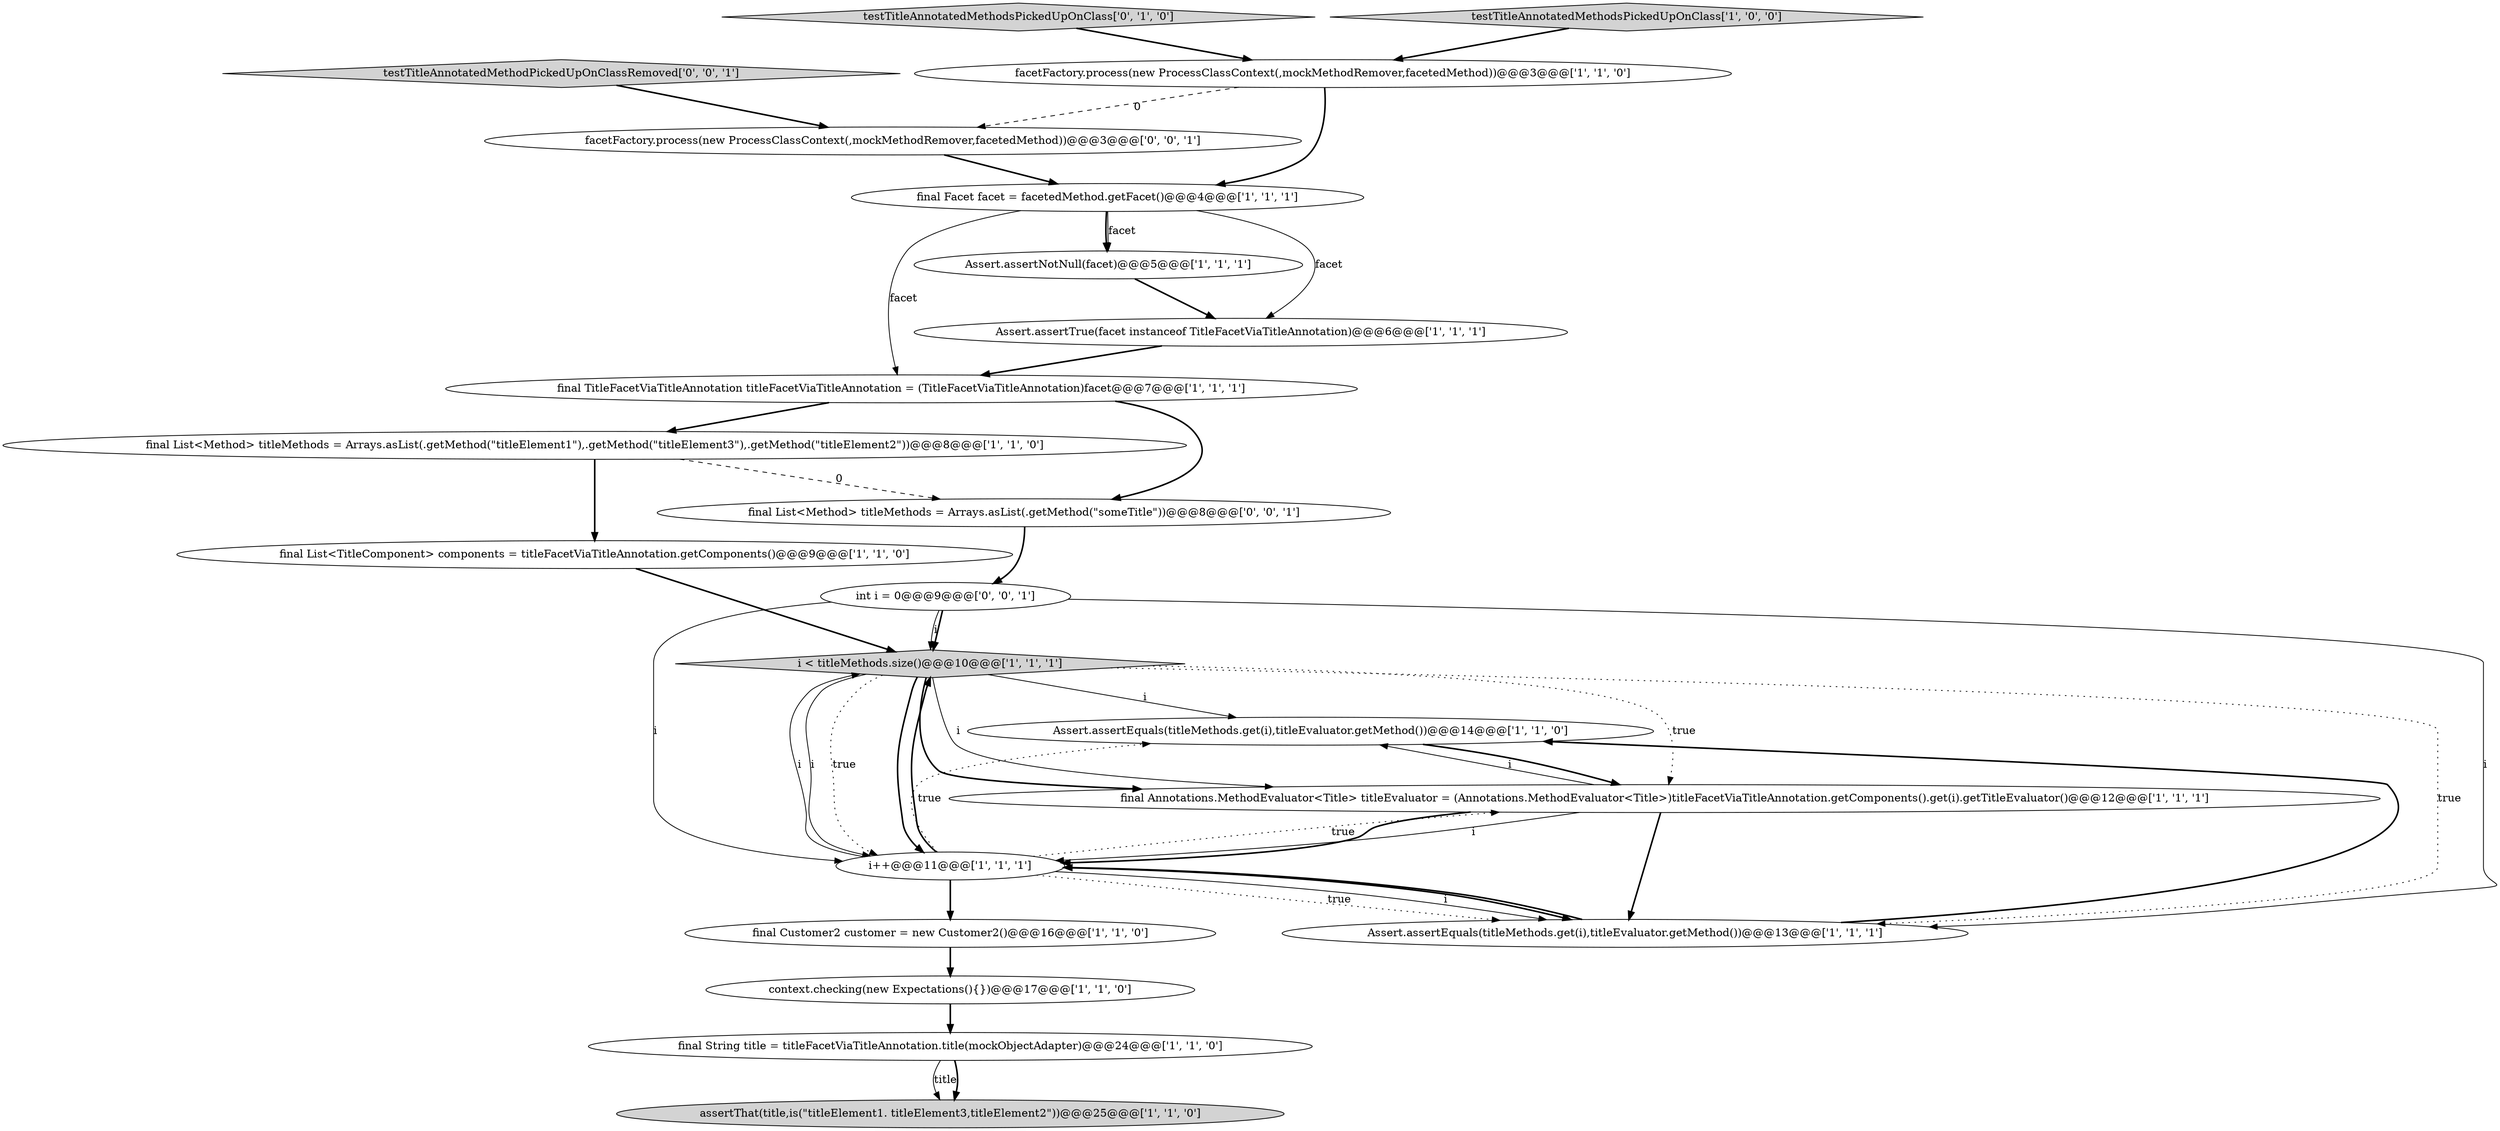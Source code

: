 digraph {
4 [style = filled, label = "i < titleMethods.size()@@@10@@@['1', '1', '1']", fillcolor = lightgray, shape = diamond image = "AAA0AAABBB1BBB"];
18 [style = filled, label = "final List<Method> titleMethods = Arrays.asList(.getMethod(\"someTitle\"))@@@8@@@['0', '0', '1']", fillcolor = white, shape = ellipse image = "AAA0AAABBB3BBB"];
13 [style = filled, label = "final String title = titleFacetViaTitleAnnotation.title(mockObjectAdapter)@@@24@@@['1', '1', '0']", fillcolor = white, shape = ellipse image = "AAA0AAABBB1BBB"];
1 [style = filled, label = "context.checking(new Expectations(){})@@@17@@@['1', '1', '0']", fillcolor = white, shape = ellipse image = "AAA0AAABBB1BBB"];
3 [style = filled, label = "final Facet facet = facetedMethod.getFacet()@@@4@@@['1', '1', '1']", fillcolor = white, shape = ellipse image = "AAA0AAABBB1BBB"];
6 [style = filled, label = "final TitleFacetViaTitleAnnotation titleFacetViaTitleAnnotation = (TitleFacetViaTitleAnnotation)facet@@@7@@@['1', '1', '1']", fillcolor = white, shape = ellipse image = "AAA0AAABBB1BBB"];
10 [style = filled, label = "final List<Method> titleMethods = Arrays.asList(.getMethod(\"titleElement1\"),.getMethod(\"titleElement3\"),.getMethod(\"titleElement2\"))@@@8@@@['1', '1', '0']", fillcolor = white, shape = ellipse image = "AAA0AAABBB1BBB"];
20 [style = filled, label = "facetFactory.process(new ProcessClassContext(,mockMethodRemover,facetedMethod))@@@3@@@['0', '0', '1']", fillcolor = white, shape = ellipse image = "AAA0AAABBB3BBB"];
12 [style = filled, label = "Assert.assertNotNull(facet)@@@5@@@['1', '1', '1']", fillcolor = white, shape = ellipse image = "AAA0AAABBB1BBB"];
5 [style = filled, label = "Assert.assertEquals(titleMethods.get(i),titleEvaluator.getMethod())@@@14@@@['1', '1', '0']", fillcolor = white, shape = ellipse image = "AAA0AAABBB1BBB"];
2 [style = filled, label = "facetFactory.process(new ProcessClassContext(,mockMethodRemover,facetedMethod))@@@3@@@['1', '1', '0']", fillcolor = white, shape = ellipse image = "AAA0AAABBB1BBB"];
16 [style = filled, label = "assertThat(title,is(\"titleElement1. titleElement3,titleElement2\"))@@@25@@@['1', '1', '0']", fillcolor = lightgray, shape = ellipse image = "AAA0AAABBB1BBB"];
17 [style = filled, label = "testTitleAnnotatedMethodsPickedUpOnClass['0', '1', '0']", fillcolor = lightgray, shape = diamond image = "AAA0AAABBB2BBB"];
15 [style = filled, label = "Assert.assertTrue(facet instanceof TitleFacetViaTitleAnnotation)@@@6@@@['1', '1', '1']", fillcolor = white, shape = ellipse image = "AAA0AAABBB1BBB"];
21 [style = filled, label = "testTitleAnnotatedMethodPickedUpOnClassRemoved['0', '0', '1']", fillcolor = lightgray, shape = diamond image = "AAA0AAABBB3BBB"];
8 [style = filled, label = "testTitleAnnotatedMethodsPickedUpOnClass['1', '0', '0']", fillcolor = lightgray, shape = diamond image = "AAA0AAABBB1BBB"];
11 [style = filled, label = "final List<TitleComponent> components = titleFacetViaTitleAnnotation.getComponents()@@@9@@@['1', '1', '0']", fillcolor = white, shape = ellipse image = "AAA0AAABBB1BBB"];
0 [style = filled, label = "Assert.assertEquals(titleMethods.get(i),titleEvaluator.getMethod())@@@13@@@['1', '1', '1']", fillcolor = white, shape = ellipse image = "AAA0AAABBB1BBB"];
14 [style = filled, label = "i++@@@11@@@['1', '1', '1']", fillcolor = white, shape = ellipse image = "AAA0AAABBB1BBB"];
9 [style = filled, label = "final Customer2 customer = new Customer2()@@@16@@@['1', '1', '0']", fillcolor = white, shape = ellipse image = "AAA0AAABBB1BBB"];
19 [style = filled, label = "int i = 0@@@9@@@['0', '0', '1']", fillcolor = white, shape = ellipse image = "AAA0AAABBB3BBB"];
7 [style = filled, label = "final Annotations.MethodEvaluator<Title> titleEvaluator = (Annotations.MethodEvaluator<Title>)titleFacetViaTitleAnnotation.getComponents().get(i).getTitleEvaluator()@@@12@@@['1', '1', '1']", fillcolor = white, shape = ellipse image = "AAA0AAABBB1BBB"];
4->14 [style = solid, label="i"];
6->18 [style = bold, label=""];
11->4 [style = bold, label=""];
14->0 [style = dotted, label="true"];
20->3 [style = bold, label=""];
4->7 [style = bold, label=""];
10->18 [style = dashed, label="0"];
14->0 [style = solid, label="i"];
7->14 [style = solid, label="i"];
14->5 [style = dotted, label="true"];
12->15 [style = bold, label=""];
4->7 [style = dotted, label="true"];
2->20 [style = dashed, label="0"];
19->4 [style = solid, label="i"];
19->0 [style = solid, label="i"];
14->9 [style = bold, label=""];
10->11 [style = bold, label=""];
14->0 [style = bold, label=""];
14->7 [style = dotted, label="true"];
4->0 [style = dotted, label="true"];
4->7 [style = solid, label="i"];
13->16 [style = solid, label="title"];
14->4 [style = solid, label="i"];
15->6 [style = bold, label=""];
7->14 [style = bold, label=""];
6->10 [style = bold, label=""];
2->3 [style = bold, label=""];
4->5 [style = solid, label="i"];
8->2 [style = bold, label=""];
21->20 [style = bold, label=""];
3->12 [style = bold, label=""];
13->16 [style = bold, label=""];
18->19 [style = bold, label=""];
7->0 [style = bold, label=""];
4->14 [style = dotted, label="true"];
19->4 [style = bold, label=""];
19->14 [style = solid, label="i"];
4->14 [style = bold, label=""];
3->15 [style = solid, label="facet"];
14->4 [style = bold, label=""];
0->5 [style = bold, label=""];
3->12 [style = solid, label="facet"];
0->14 [style = bold, label=""];
9->1 [style = bold, label=""];
7->5 [style = solid, label="i"];
5->7 [style = bold, label=""];
3->6 [style = solid, label="facet"];
17->2 [style = bold, label=""];
1->13 [style = bold, label=""];
}
